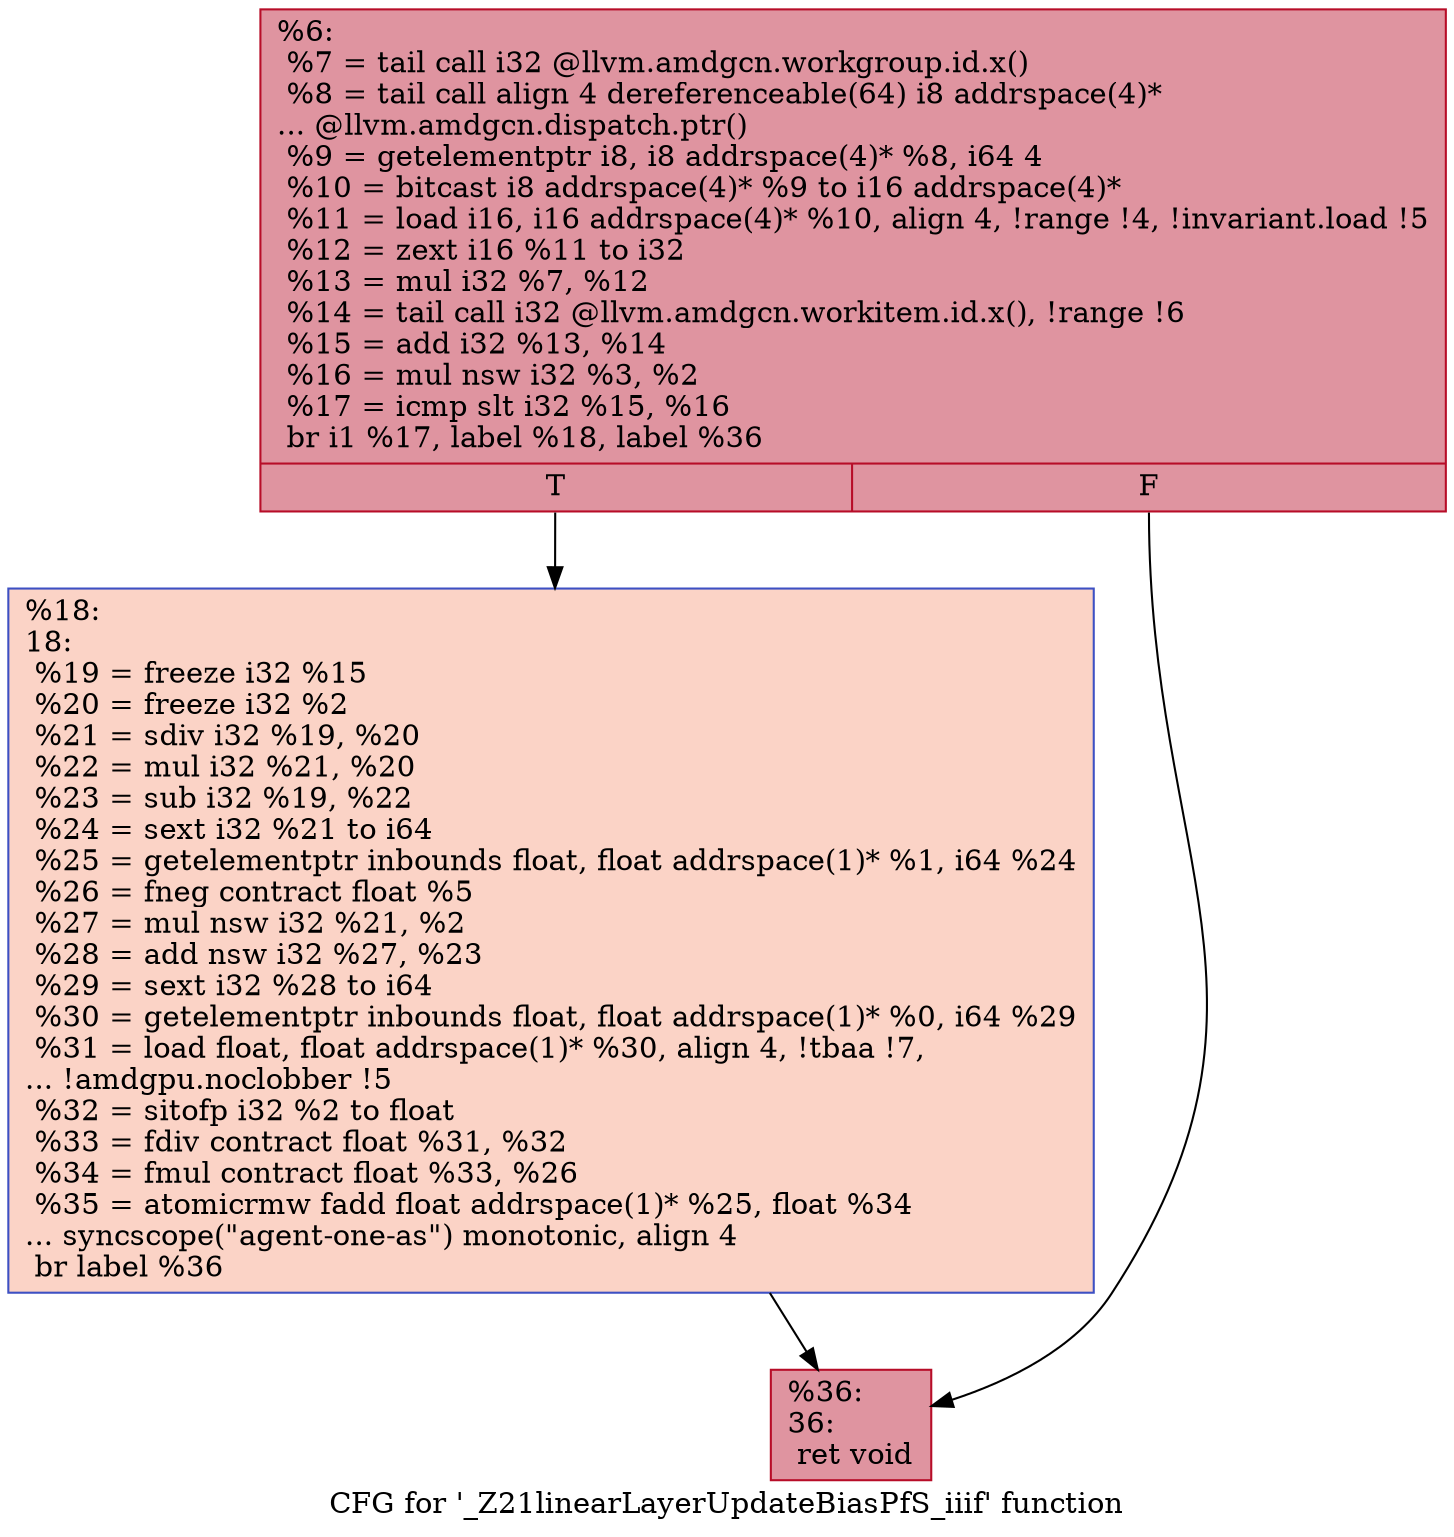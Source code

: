 digraph "CFG for '_Z21linearLayerUpdateBiasPfS_iiif' function" {
	label="CFG for '_Z21linearLayerUpdateBiasPfS_iiif' function";

	Node0x5512210 [shape=record,color="#b70d28ff", style=filled, fillcolor="#b70d2870",label="{%6:\l  %7 = tail call i32 @llvm.amdgcn.workgroup.id.x()\l  %8 = tail call align 4 dereferenceable(64) i8 addrspace(4)*\l... @llvm.amdgcn.dispatch.ptr()\l  %9 = getelementptr i8, i8 addrspace(4)* %8, i64 4\l  %10 = bitcast i8 addrspace(4)* %9 to i16 addrspace(4)*\l  %11 = load i16, i16 addrspace(4)* %10, align 4, !range !4, !invariant.load !5\l  %12 = zext i16 %11 to i32\l  %13 = mul i32 %7, %12\l  %14 = tail call i32 @llvm.amdgcn.workitem.id.x(), !range !6\l  %15 = add i32 %13, %14\l  %16 = mul nsw i32 %3, %2\l  %17 = icmp slt i32 %15, %16\l  br i1 %17, label %18, label %36\l|{<s0>T|<s1>F}}"];
	Node0x5512210:s0 -> Node0x5514230;
	Node0x5512210:s1 -> Node0x55142c0;
	Node0x5514230 [shape=record,color="#3d50c3ff", style=filled, fillcolor="#f59c7d70",label="{%18:\l18:                                               \l  %19 = freeze i32 %15\l  %20 = freeze i32 %2\l  %21 = sdiv i32 %19, %20\l  %22 = mul i32 %21, %20\l  %23 = sub i32 %19, %22\l  %24 = sext i32 %21 to i64\l  %25 = getelementptr inbounds float, float addrspace(1)* %1, i64 %24\l  %26 = fneg contract float %5\l  %27 = mul nsw i32 %21, %2\l  %28 = add nsw i32 %27, %23\l  %29 = sext i32 %28 to i64\l  %30 = getelementptr inbounds float, float addrspace(1)* %0, i64 %29\l  %31 = load float, float addrspace(1)* %30, align 4, !tbaa !7,\l... !amdgpu.noclobber !5\l  %32 = sitofp i32 %2 to float\l  %33 = fdiv contract float %31, %32\l  %34 = fmul contract float %33, %26\l  %35 = atomicrmw fadd float addrspace(1)* %25, float %34\l... syncscope(\"agent-one-as\") monotonic, align 4\l  br label %36\l}"];
	Node0x5514230 -> Node0x55142c0;
	Node0x55142c0 [shape=record,color="#b70d28ff", style=filled, fillcolor="#b70d2870",label="{%36:\l36:                                               \l  ret void\l}"];
}

